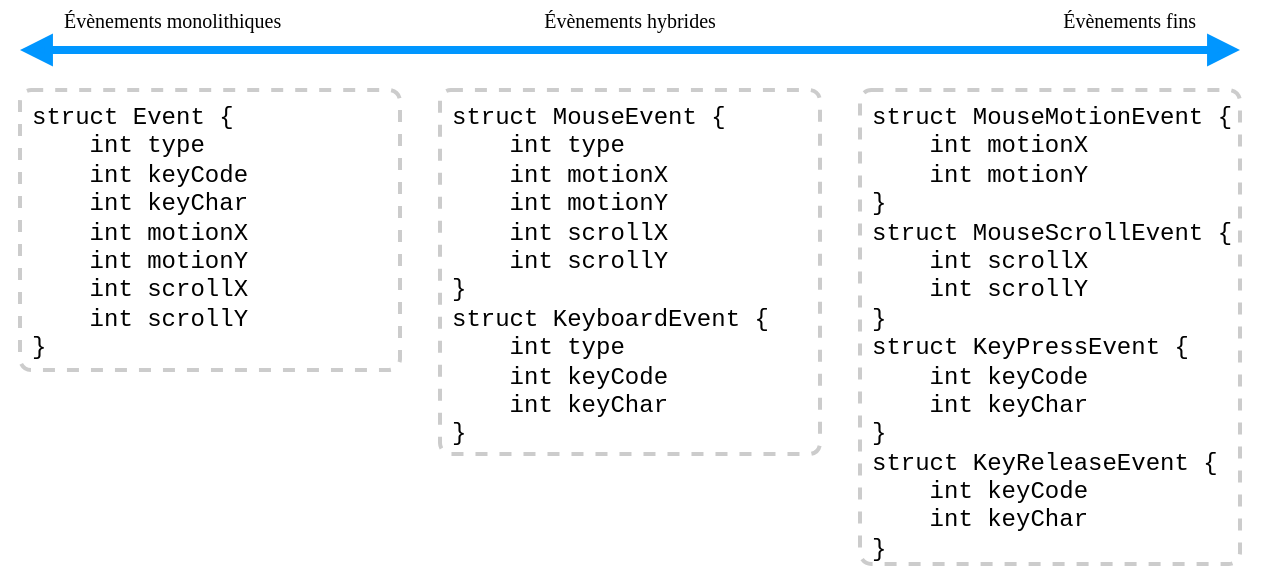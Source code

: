 <mxfile version="11.2.8" type="device" pages="1"><diagram id="KOMdir9V8hF2KMnAfI2q" name="Page-1"><mxGraphModel dx="772" dy="509" grid="1" gridSize="10" guides="1" tooltips="1" connect="1" arrows="1" fold="1" page="1" pageScale="1" pageWidth="827" pageHeight="1169" math="0" shadow="0"><root><mxCell id="0"/><mxCell id="1" parent="0"/><mxCell id="cOHeWGP_NI2INNvFXyrt-1" value="" style="endArrow=block;startArrow=block;html=1;strokeWidth=4;strokeColor=#0096FF;startFill=1;endFill=1;" parent="1" edge="1"><mxGeometry width="50" height="50" relative="1" as="geometry"><mxPoint x="40" y="80" as="sourcePoint"/><mxPoint x="650" y="80" as="targetPoint"/></mxGeometry></mxCell><mxCell id="cOHeWGP_NI2INNvFXyrt-3" value="Évènements monolithiques" style="text;html=1;strokeColor=none;fillColor=none;align=left;verticalAlign=middle;whiteSpace=wrap;rounded=0;fontFamily=Verdana;fontSize=10;" parent="1" vertex="1"><mxGeometry x="60" y="55" width="170" height="20" as="geometry"/></mxCell><mxCell id="cOHeWGP_NI2INNvFXyrt-4" value="Évènements fins" style="text;html=1;strokeColor=none;fillColor=none;align=right;verticalAlign=middle;whiteSpace=wrap;rounded=0;fontFamily=Verdana;fontSize=10;" parent="1" vertex="1"><mxGeometry x="480" y="55" width="150" height="20" as="geometry"/></mxCell><mxCell id="cOHeWGP_NI2INNvFXyrt-5" value="&lt;div style=&quot;text-align: left&quot;&gt;&lt;span&gt;struct Event {&lt;/span&gt;&lt;/div&gt;&lt;div style=&quot;text-align: left&quot;&gt;&lt;span&gt;&amp;nbsp; &amp;nbsp; int type&lt;/span&gt;&lt;/div&gt;&lt;div style=&quot;text-align: left&quot;&gt;&lt;span&gt;&amp;nbsp; &amp;nbsp; int keyCode&lt;/span&gt;&lt;/div&gt;&lt;div style=&quot;text-align: left&quot;&gt;&lt;span&gt;&amp;nbsp; &amp;nbsp; int keyChar&lt;/span&gt;&lt;/div&gt;&lt;div style=&quot;text-align: left&quot;&gt;&lt;span&gt;&amp;nbsp; &amp;nbsp; int motionX&lt;/span&gt;&lt;br&gt;&lt;/div&gt;&lt;div style=&quot;text-align: left&quot;&gt;&lt;span&gt;&amp;nbsp; &amp;nbsp; int motionY&lt;/span&gt;&lt;/div&gt;&lt;div style=&quot;text-align: left&quot;&gt;&lt;span&gt;&amp;nbsp; &amp;nbsp; int scrollX&lt;/span&gt;&lt;/div&gt;&lt;div style=&quot;text-align: left&quot;&gt;&lt;span&gt;&amp;nbsp; &amp;nbsp; int scrollY&lt;/span&gt;&lt;/div&gt;&lt;div style=&quot;text-align: left&quot;&gt;&lt;span&gt;}&lt;/span&gt;&lt;/div&gt;" style="text;html=1;strokeColor=#CCCCCC;fillColor=none;align=left;verticalAlign=top;whiteSpace=wrap;rounded=1;fontFamily=Courier;strokeWidth=2;arcSize=4;dashed=1;spacingLeft=4;" parent="1" vertex="1"><mxGeometry x="40" y="100" width="190" height="140" as="geometry"/></mxCell><mxCell id="cOHeWGP_NI2INNvFXyrt-6" value="&lt;div style=&quot;text-align: left&quot;&gt;&lt;span&gt;struct MouseEvent {&lt;/span&gt;&lt;/div&gt;&lt;div style=&quot;text-align: left&quot;&gt;&lt;span&gt;&amp;nbsp; &amp;nbsp; int type&lt;/span&gt;&lt;/div&gt;&lt;div style=&quot;text-align: left&quot;&gt;&lt;span&gt;&amp;nbsp; &amp;nbsp; int motionX&lt;/span&gt;&lt;br&gt;&lt;/div&gt;&lt;div style=&quot;text-align: left&quot;&gt;&lt;span&gt;&amp;nbsp; &amp;nbsp; int motionY&lt;/span&gt;&lt;/div&gt;&lt;div style=&quot;text-align: left&quot;&gt;&lt;span&gt;&amp;nbsp; &amp;nbsp; int scrollX&lt;/span&gt;&lt;br&gt;&lt;/div&gt;&lt;div style=&quot;text-align: left&quot;&gt;&lt;span&gt;&amp;nbsp; &amp;nbsp; int scrollY&lt;/span&gt;&lt;/div&gt;&lt;div style=&quot;text-align: left&quot;&gt;&lt;span&gt;}&lt;/span&gt;&lt;/div&gt;&lt;div style=&quot;text-align: left&quot;&gt;&lt;span&gt;struct KeyboardEvent {&lt;/span&gt;&lt;/div&gt;&lt;div style=&quot;text-align: left&quot;&gt;&lt;span&gt;&amp;nbsp; &amp;nbsp; int type&lt;/span&gt;&lt;/div&gt;&lt;div&gt;&amp;nbsp; &amp;nbsp; int keyCode&lt;/div&gt;&lt;div&gt;&amp;nbsp; &amp;nbsp; int keyChar&lt;/div&gt;&lt;div&gt;&lt;span&gt;}&lt;/span&gt;&lt;/div&gt;" style="text;html=1;strokeColor=#CCCCCC;fillColor=none;align=left;verticalAlign=top;whiteSpace=wrap;rounded=1;fontFamily=Courier;strokeWidth=2;dashed=1;arcSize=3;spacingLeft=4;" parent="1" vertex="1"><mxGeometry x="250" y="100" width="190" height="182" as="geometry"/></mxCell><mxCell id="cOHeWGP_NI2INNvFXyrt-7" value="&lt;div style=&quot;text-align: left&quot;&gt;&lt;span&gt;struct MouseMotionEvent {&lt;/span&gt;&lt;/div&gt;&lt;div style=&quot;text-align: left&quot;&gt;&lt;span&gt;&amp;nbsp; &amp;nbsp; int motionX&lt;/span&gt;&lt;br&gt;&lt;/div&gt;&lt;div style=&quot;text-align: left&quot;&gt;&lt;span&gt;&amp;nbsp; &amp;nbsp; int motionY&lt;/span&gt;&lt;/div&gt;&lt;div style=&quot;text-align: left&quot;&gt;&lt;span&gt;}&lt;/span&gt;&lt;/div&gt;&lt;div style=&quot;text-align: left&quot;&gt;&lt;span&gt;struct MouseScrollEvent {&lt;/span&gt;&lt;br&gt;&lt;/div&gt;&lt;div style=&quot;text-align: left&quot;&gt;&lt;span&gt;&amp;nbsp; &amp;nbsp; int scrollX&lt;/span&gt;&lt;/div&gt;&lt;div style=&quot;text-align: left&quot;&gt;&lt;span&gt;&amp;nbsp; &amp;nbsp; int scrollY&lt;/span&gt;&lt;/div&gt;&lt;div style=&quot;text-align: left&quot;&gt;&lt;span&gt;}&lt;/span&gt;&lt;/div&gt;&lt;div style=&quot;text-align: left&quot;&gt;&lt;span&gt;struct KeyPressEvent {&lt;/span&gt;&lt;/div&gt;&lt;div&gt;&amp;nbsp; &amp;nbsp; int keyCode&lt;/div&gt;&lt;div&gt;&amp;nbsp; &amp;nbsp; int keyChar&lt;/div&gt;&lt;div&gt;&lt;span&gt;}&lt;/span&gt;&lt;/div&gt;&lt;div&gt;&lt;div&gt;struct KeyReleaseEvent {&lt;/div&gt;&lt;div&gt;&amp;nbsp; &amp;nbsp; int keyCode&lt;/div&gt;&lt;div&gt;&amp;nbsp; &amp;nbsp; int keyChar&lt;/div&gt;&lt;div&gt;}&lt;/div&gt;&lt;/div&gt;" style="text;html=1;strokeColor=#CCCCCC;fillColor=none;align=left;verticalAlign=top;whiteSpace=wrap;rounded=1;fontFamily=Courier;spacingLeft=4;strokeWidth=2;dashed=1;arcSize=3;" parent="1" vertex="1"><mxGeometry x="460" y="100" width="190" height="237" as="geometry"/></mxCell><mxCell id="cOHeWGP_NI2INNvFXyrt-8" value="&lt;div style=&quot;text-align: center; font-size: 10px;&quot;&gt;&lt;span style=&quot;font-size: 10px;&quot;&gt;Évènements hybrides&lt;/span&gt;&lt;/div&gt;" style="text;html=1;strokeColor=none;fillColor=none;align=center;verticalAlign=middle;whiteSpace=wrap;rounded=0;fontFamily=Verdana;fontSize=10;" parent="1" vertex="1"><mxGeometry x="270" y="55" width="150" height="20" as="geometry"/></mxCell></root></mxGraphModel></diagram></mxfile>